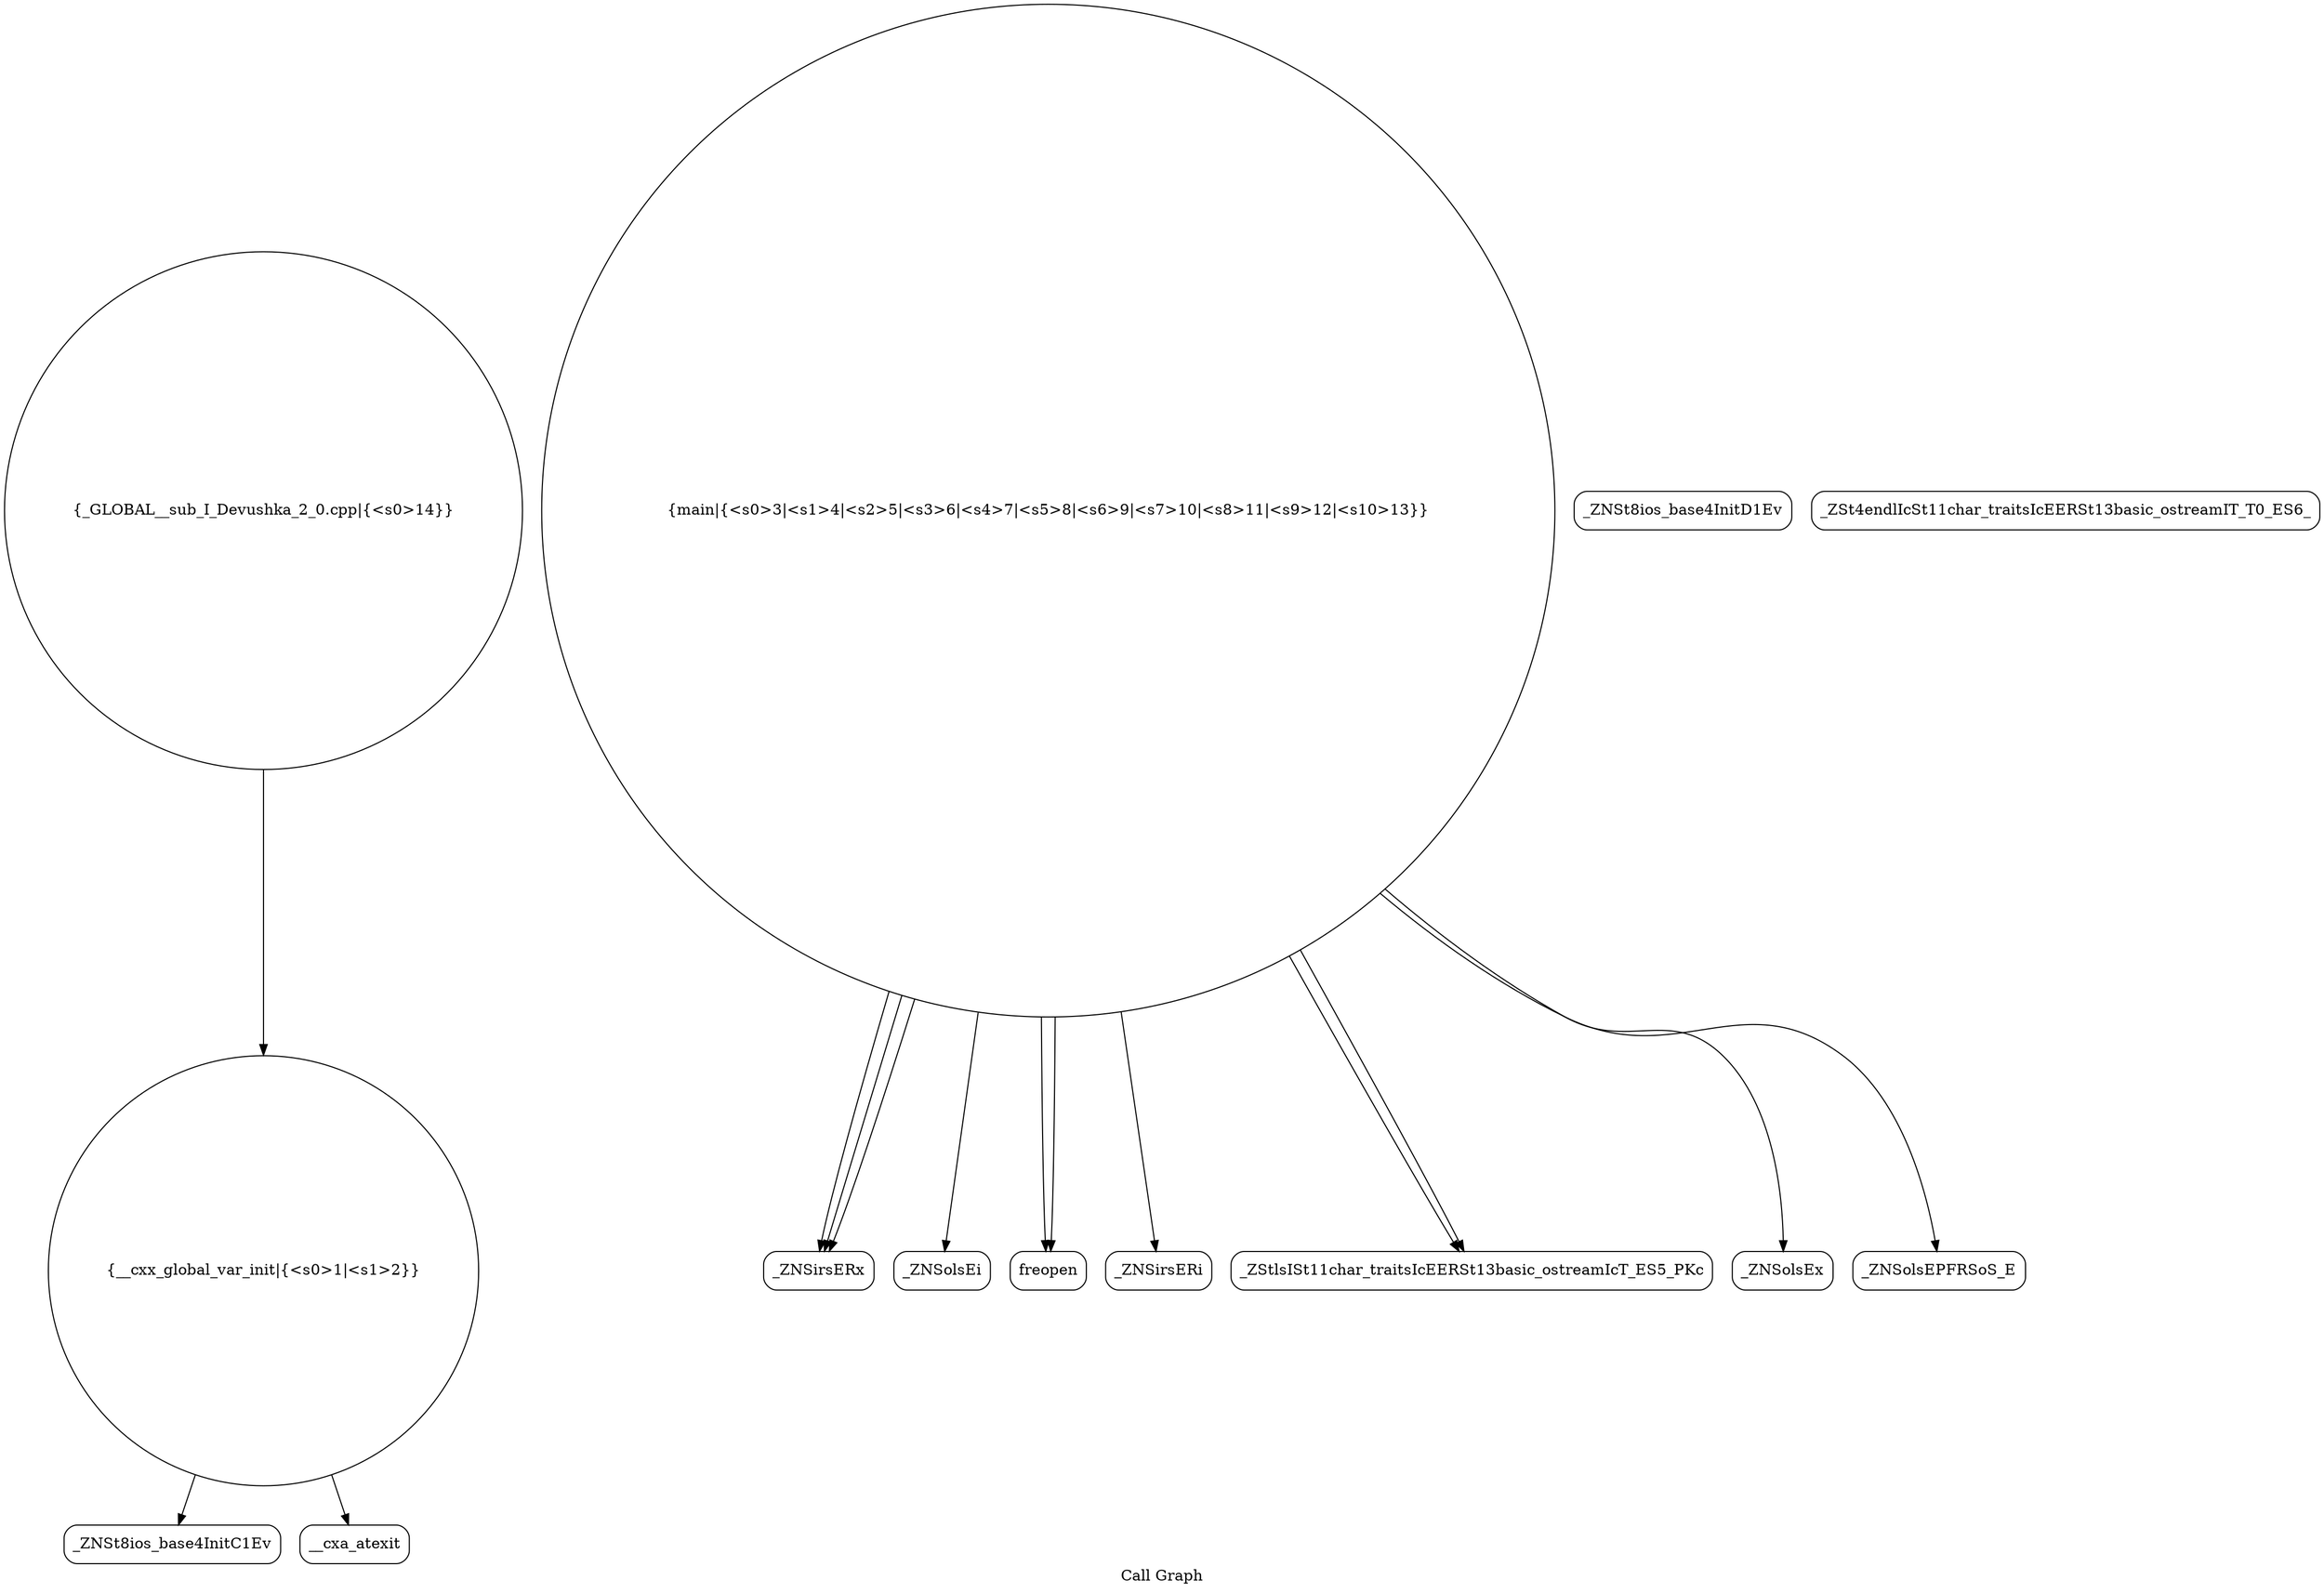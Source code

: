 digraph "Call Graph" {
	label="Call Graph";

	Node0x55b5bfdb11c0 [shape=record,shape=circle,label="{__cxx_global_var_init|{<s0>1|<s1>2}}"];
	Node0x55b5bfdb11c0:s0 -> Node0x55b5bfdb1650[color=black];
	Node0x55b5bfdb11c0:s1 -> Node0x55b5bfdb1750[color=black];
	Node0x55b5bfdb1950 [shape=record,shape=Mrecord,label="{_ZNSirsERx}"];
	Node0x55b5bfdb16d0 [shape=record,shape=Mrecord,label="{_ZNSt8ios_base4InitD1Ev}"];
	Node0x55b5bfdb1a50 [shape=record,shape=Mrecord,label="{_ZNSolsEi}"];
	Node0x55b5bfdb17d0 [shape=record,shape=circle,label="{main|{<s0>3|<s1>4|<s2>5|<s3>6|<s4>7|<s5>8|<s6>9|<s7>10|<s8>11|<s9>12|<s10>13}}"];
	Node0x55b5bfdb17d0:s0 -> Node0x55b5bfdb1850[color=black];
	Node0x55b5bfdb17d0:s1 -> Node0x55b5bfdb1850[color=black];
	Node0x55b5bfdb17d0:s2 -> Node0x55b5bfdb18d0[color=black];
	Node0x55b5bfdb17d0:s3 -> Node0x55b5bfdb1950[color=black];
	Node0x55b5bfdb17d0:s4 -> Node0x55b5bfdb1950[color=black];
	Node0x55b5bfdb17d0:s5 -> Node0x55b5bfdb1950[color=black];
	Node0x55b5bfdb17d0:s6 -> Node0x55b5bfdb19d0[color=black];
	Node0x55b5bfdb17d0:s7 -> Node0x55b5bfdb1a50[color=black];
	Node0x55b5bfdb17d0:s8 -> Node0x55b5bfdb19d0[color=black];
	Node0x55b5bfdb17d0:s9 -> Node0x55b5bfdb1ad0[color=black];
	Node0x55b5bfdb17d0:s10 -> Node0x55b5bfdb1b50[color=black];
	Node0x55b5bfdb1b50 [shape=record,shape=Mrecord,label="{_ZNSolsEPFRSoS_E}"];
	Node0x55b5bfdb18d0 [shape=record,shape=Mrecord,label="{_ZNSirsERi}"];
	Node0x55b5bfdb1c50 [shape=record,shape=circle,label="{_GLOBAL__sub_I_Devushka_2_0.cpp|{<s0>14}}"];
	Node0x55b5bfdb1c50:s0 -> Node0x55b5bfdb11c0[color=black];
	Node0x55b5bfdb1650 [shape=record,shape=Mrecord,label="{_ZNSt8ios_base4InitC1Ev}"];
	Node0x55b5bfdb19d0 [shape=record,shape=Mrecord,label="{_ZStlsISt11char_traitsIcEERSt13basic_ostreamIcT_ES5_PKc}"];
	Node0x55b5bfdb1750 [shape=record,shape=Mrecord,label="{__cxa_atexit}"];
	Node0x55b5bfdb1ad0 [shape=record,shape=Mrecord,label="{_ZNSolsEx}"];
	Node0x55b5bfdb1850 [shape=record,shape=Mrecord,label="{freopen}"];
	Node0x55b5bfdb1bd0 [shape=record,shape=Mrecord,label="{_ZSt4endlIcSt11char_traitsIcEERSt13basic_ostreamIT_T0_ES6_}"];
}

